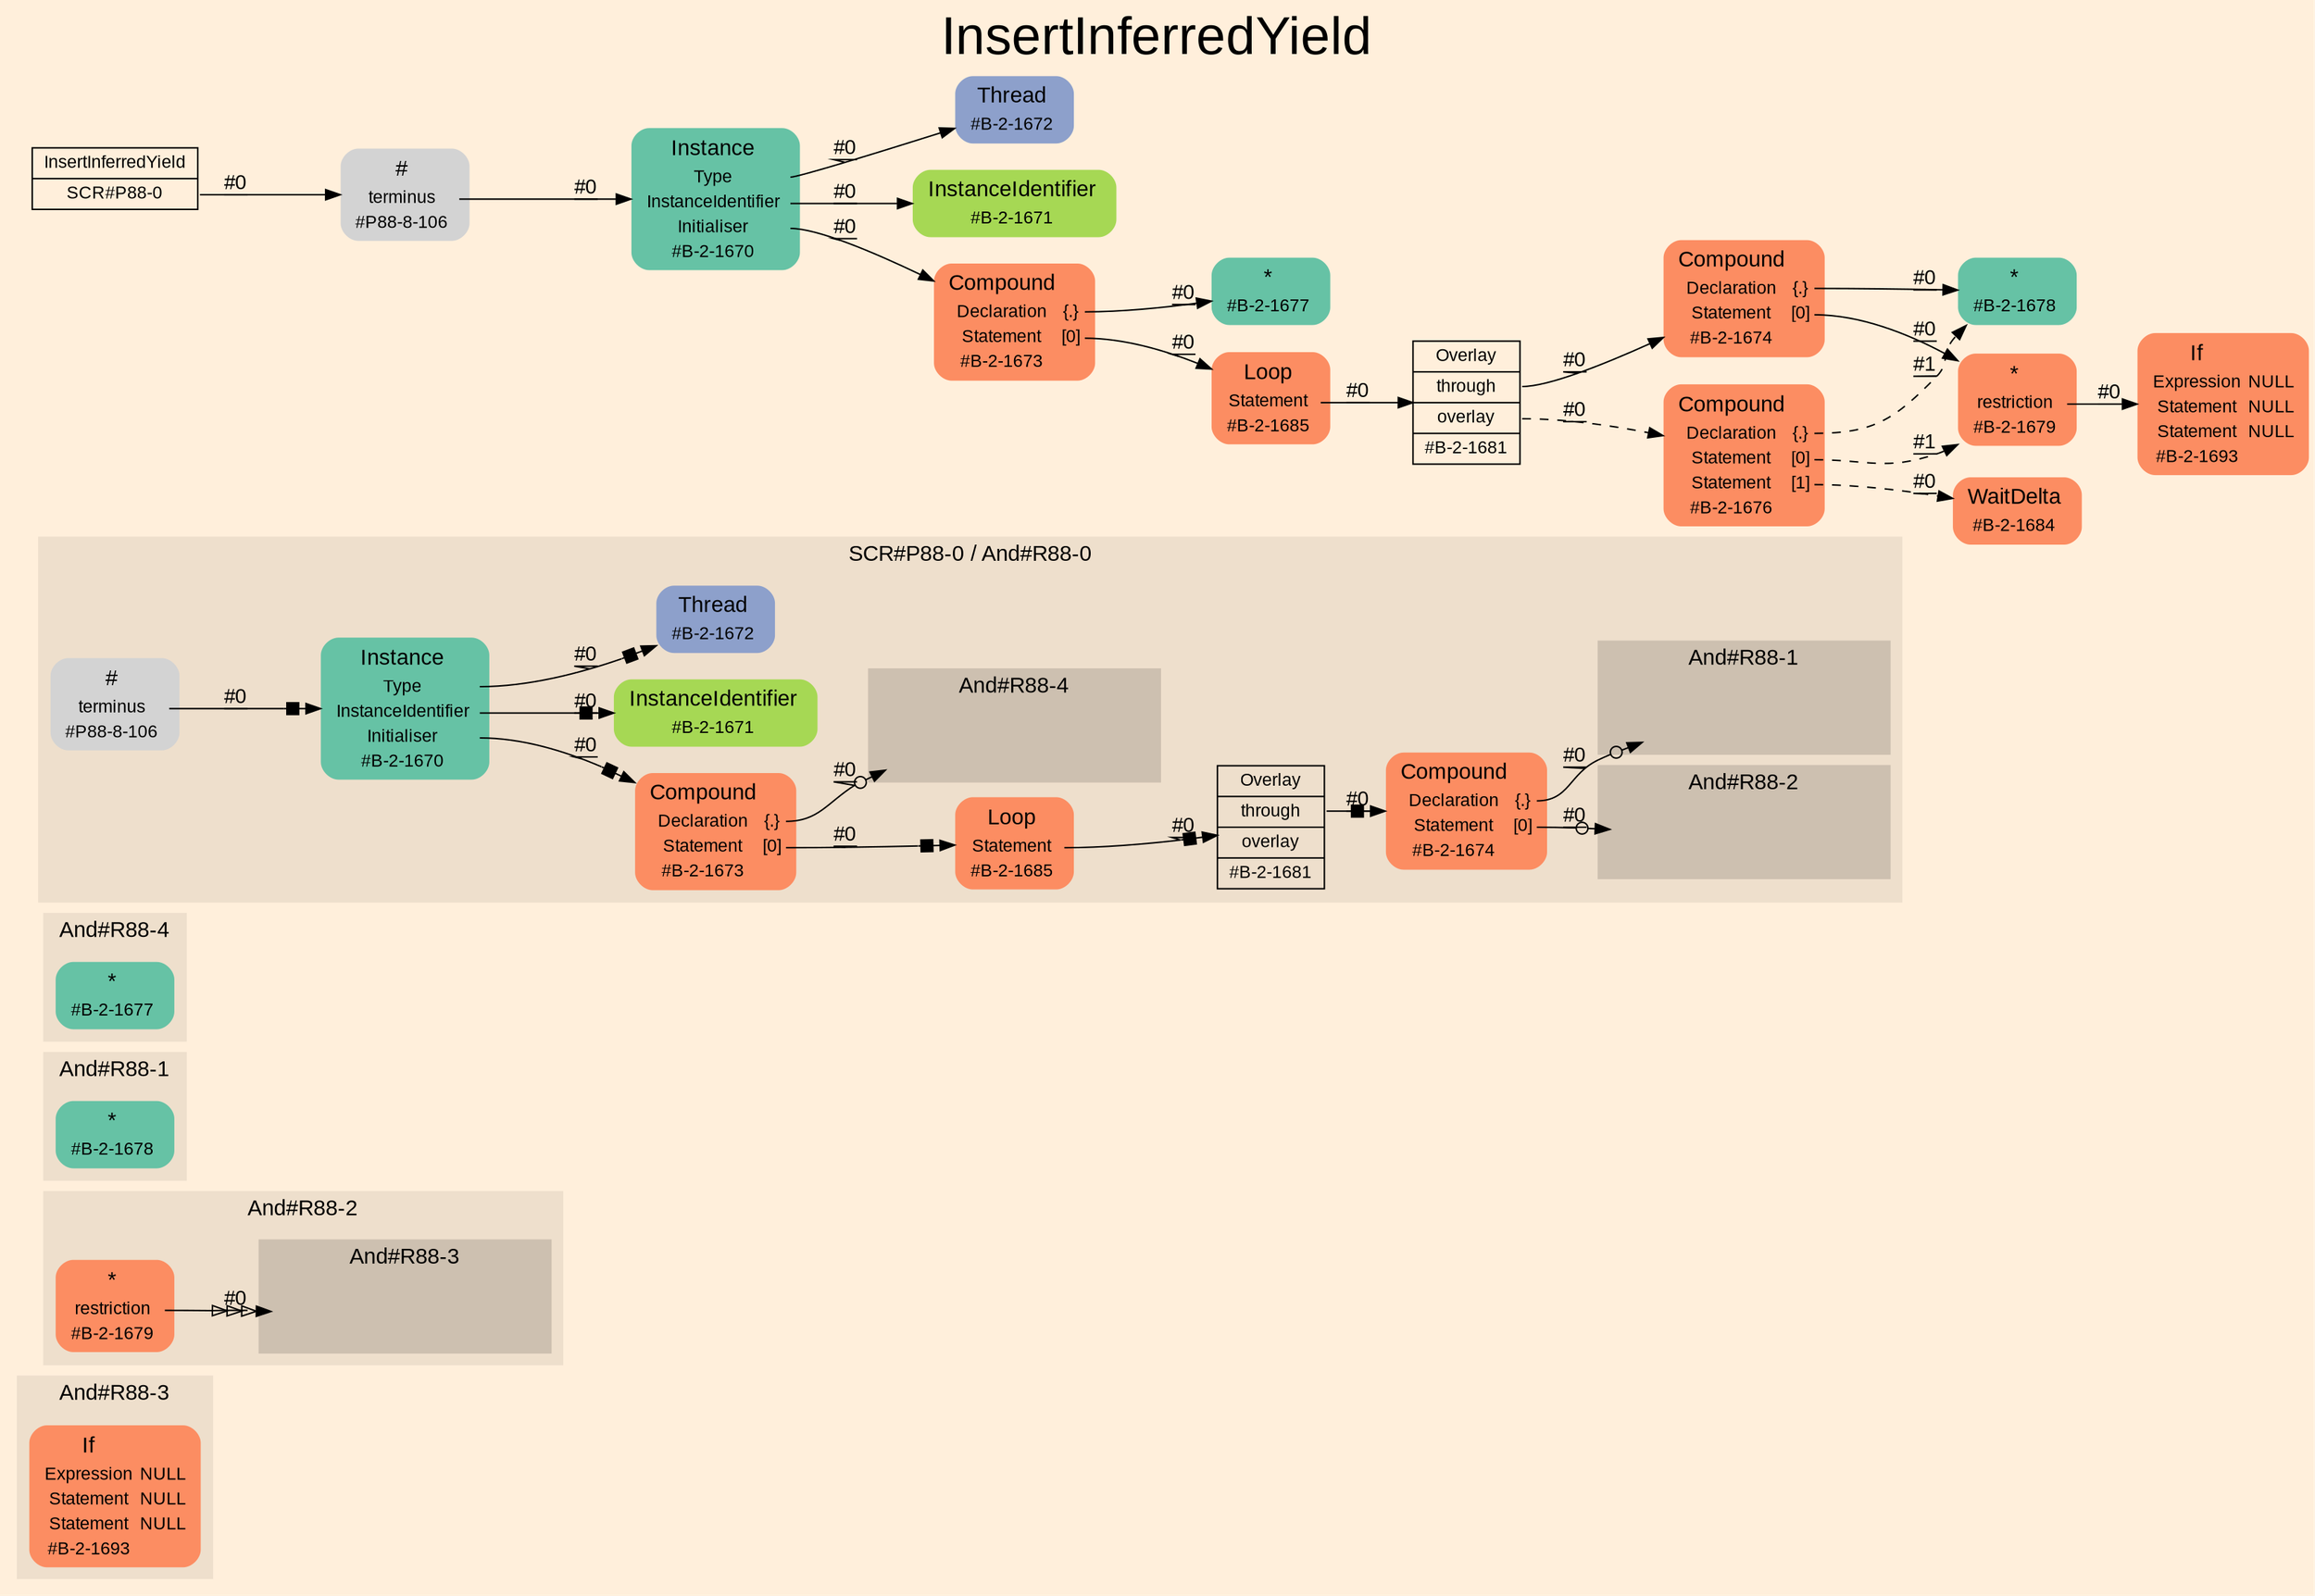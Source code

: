 digraph "InsertInferredYield" {
label = "InsertInferredYield"
labelloc = t
fontsize = "36"
graph [
    rankdir = "LR"
    ranksep = 0.3
    bgcolor = antiquewhite1
    color = black
    fontcolor = black
    fontname = "Arial"
];
node [
    fontname = "Arial"
];
edge [
    fontname = "Arial"
];

// -------------------- figure And#R88-3 --------------------
// -------- region And#R88-3 ----------
subgraph "clusterAnd#R88-3" {
    label = "And#R88-3"
    style = "filled"
    color = antiquewhite2
    fontsize = "15"
    // -------- block And#R88-3[#B-2-1693] ----------
    "And#R88-3[#B-2-1693]" [
        shape = "plaintext"
        fillcolor = "/set28/2"
        label = <<TABLE BORDER="0" CELLBORDER="0" CELLSPACING="0">
         <TR><TD><FONT POINT-SIZE="15.0">If</FONT></TD><TD></TD></TR>
         <TR><TD>Expression</TD><TD PORT="port0">NULL</TD></TR>
         <TR><TD>Statement</TD><TD PORT="port1">NULL</TD></TR>
         <TR><TD>Statement</TD><TD PORT="port2">NULL</TD></TR>
         <TR><TD>#B-2-1693</TD><TD PORT="port3"></TD></TR>
        </TABLE>>
        style = "rounded,filled"
        fontsize = "12"
    ];
    
}


// -------------------- figure And#R88-2 --------------------
// -------- region And#R88-2 ----------
subgraph "clusterAnd#R88-2" {
    label = "And#R88-2"
    style = "filled"
    color = antiquewhite2
    fontsize = "15"
    // -------- block And#R88-2[#B-2-1679] ----------
    "And#R88-2[#B-2-1679]" [
        shape = "plaintext"
        fillcolor = "/set28/2"
        label = <<TABLE BORDER="0" CELLBORDER="0" CELLSPACING="0">
         <TR><TD><FONT POINT-SIZE="15.0">*</FONT></TD><TD></TD></TR>
         <TR><TD>restriction</TD><TD PORT="port0"></TD></TR>
         <TR><TD>#B-2-1679</TD><TD PORT="port1"></TD></TR>
        </TABLE>>
        style = "rounded,filled"
        fontsize = "12"
    ];
    
    "And#R88-2[#B-2-1679]":port0 -> "#0->And#R88-2[#B-2-1693]" [
        arrowhead="normalonormalonormalonormal"
        label = "#0"
        decorate = true
        color = black
        fontcolor = black
    ];
    
    // -------- region And#R88-2[And#R88-3] ----------
    subgraph "clusterAnd#R88-2[And#R88-3]" {
        label = "And#R88-3"
        style = "filled"
        color = antiquewhite3
        fontsize = "15"
        // -------- block #0->And#R88-2[#B-2-1693] ----------
        "#0->And#R88-2[#B-2-1693]" [
            shape = "none"
            style = "invisible"
        ];
        
    }
    
}


// -------------------- figure And#R88-1 --------------------
// -------- region And#R88-1 ----------
subgraph "clusterAnd#R88-1" {
    label = "And#R88-1"
    style = "filled"
    color = antiquewhite2
    fontsize = "15"
    // -------- block And#R88-1[#B-2-1678] ----------
    "And#R88-1[#B-2-1678]" [
        shape = "plaintext"
        fillcolor = "/set28/1"
        label = <<TABLE BORDER="0" CELLBORDER="0" CELLSPACING="0">
         <TR><TD><FONT POINT-SIZE="15.0">*</FONT></TD><TD></TD></TR>
         <TR><TD>#B-2-1678</TD><TD PORT="port0"></TD></TR>
        </TABLE>>
        style = "rounded,filled"
        fontsize = "12"
    ];
    
}


// -------------------- figure And#R88-4 --------------------
// -------- region And#R88-4 ----------
subgraph "clusterAnd#R88-4" {
    label = "And#R88-4"
    style = "filled"
    color = antiquewhite2
    fontsize = "15"
    // -------- block And#R88-4[#B-2-1677] ----------
    "And#R88-4[#B-2-1677]" [
        shape = "plaintext"
        fillcolor = "/set28/1"
        label = <<TABLE BORDER="0" CELLBORDER="0" CELLSPACING="0">
         <TR><TD><FONT POINT-SIZE="15.0">*</FONT></TD><TD></TD></TR>
         <TR><TD>#B-2-1677</TD><TD PORT="port0"></TD></TR>
        </TABLE>>
        style = "rounded,filled"
        fontsize = "12"
    ];
    
}


// -------------------- figure And#R88-0 --------------------
// -------- region And#R88-0 ----------
subgraph "clusterAnd#R88-0" {
    label = "SCR#P88-0 / And#R88-0"
    style = "filled"
    color = antiquewhite2
    fontsize = "15"
    // -------- block And#R88-0[#B-2-1673] ----------
    "And#R88-0[#B-2-1673]" [
        shape = "plaintext"
        fillcolor = "/set28/2"
        label = <<TABLE BORDER="0" CELLBORDER="0" CELLSPACING="0">
         <TR><TD><FONT POINT-SIZE="15.0">Compound</FONT></TD><TD></TD></TR>
         <TR><TD>Declaration</TD><TD PORT="port0">{.}</TD></TR>
         <TR><TD>Statement</TD><TD PORT="port1">[0]</TD></TR>
         <TR><TD>#B-2-1673</TD><TD PORT="port2"></TD></TR>
        </TABLE>>
        style = "rounded,filled"
        fontsize = "12"
    ];
    
    "And#R88-0[#B-2-1673]":port0 -> "#0->And#R88-0[#B-2-1677]" [
        arrowhead="normalnoneodot"
        label = "#0"
        decorate = true
        color = black
        fontcolor = black
    ];
    
    "And#R88-0[#B-2-1673]":port1 -> "And#R88-0[#B-2-1685]" [
        arrowhead="normalnonebox"
        label = "#0"
        decorate = true
        color = black
        fontcolor = black
    ];
    
    // -------- block And#R88-0[#B-2-1670] ----------
    "And#R88-0[#B-2-1670]" [
        shape = "plaintext"
        fillcolor = "/set28/1"
        label = <<TABLE BORDER="0" CELLBORDER="0" CELLSPACING="0">
         <TR><TD><FONT POINT-SIZE="15.0">Instance</FONT></TD><TD></TD></TR>
         <TR><TD>Type</TD><TD PORT="port0"></TD></TR>
         <TR><TD>InstanceIdentifier</TD><TD PORT="port1"></TD></TR>
         <TR><TD>Initialiser</TD><TD PORT="port2"></TD></TR>
         <TR><TD>#B-2-1670</TD><TD PORT="port3"></TD></TR>
        </TABLE>>
        style = "rounded,filled"
        fontsize = "12"
    ];
    
    "And#R88-0[#B-2-1670]":port0 -> "And#R88-0[#B-2-1672]" [
        arrowhead="normalnonebox"
        label = "#0"
        decorate = true
        color = black
        fontcolor = black
    ];
    
    "And#R88-0[#B-2-1670]":port1 -> "And#R88-0[#B-2-1671]" [
        arrowhead="normalnonebox"
        label = "#0"
        decorate = true
        color = black
        fontcolor = black
    ];
    
    "And#R88-0[#B-2-1670]":port2 -> "And#R88-0[#B-2-1673]" [
        arrowhead="normalnonebox"
        label = "#0"
        decorate = true
        color = black
        fontcolor = black
    ];
    
    // -------- block And#R88-0[#B-2-1671] ----------
    "And#R88-0[#B-2-1671]" [
        shape = "plaintext"
        fillcolor = "/set28/5"
        label = <<TABLE BORDER="0" CELLBORDER="0" CELLSPACING="0">
         <TR><TD><FONT POINT-SIZE="15.0">InstanceIdentifier</FONT></TD><TD></TD></TR>
         <TR><TD>#B-2-1671</TD><TD PORT="port0"></TD></TR>
        </TABLE>>
        style = "rounded,filled"
        fontsize = "12"
    ];
    
    // -------- block And#R88-0[#B-2-1672] ----------
    "And#R88-0[#B-2-1672]" [
        shape = "plaintext"
        fillcolor = "/set28/3"
        label = <<TABLE BORDER="0" CELLBORDER="0" CELLSPACING="0">
         <TR><TD><FONT POINT-SIZE="15.0">Thread</FONT></TD><TD></TD></TR>
         <TR><TD>#B-2-1672</TD><TD PORT="port0"></TD></TR>
        </TABLE>>
        style = "rounded,filled"
        fontsize = "12"
    ];
    
    // -------- block And#R88-0[#B-2-1674] ----------
    "And#R88-0[#B-2-1674]" [
        shape = "plaintext"
        fillcolor = "/set28/2"
        label = <<TABLE BORDER="0" CELLBORDER="0" CELLSPACING="0">
         <TR><TD><FONT POINT-SIZE="15.0">Compound</FONT></TD><TD></TD></TR>
         <TR><TD>Declaration</TD><TD PORT="port0">{.}</TD></TR>
         <TR><TD>Statement</TD><TD PORT="port1">[0]</TD></TR>
         <TR><TD>#B-2-1674</TD><TD PORT="port2"></TD></TR>
        </TABLE>>
        style = "rounded,filled"
        fontsize = "12"
    ];
    
    "And#R88-0[#B-2-1674]":port0 -> "#0->And#R88-0[#B-2-1678]" [
        arrowhead="normalnoneodot"
        label = "#0"
        decorate = true
        color = black
        fontcolor = black
    ];
    
    "And#R88-0[#B-2-1674]":port1 -> "#0->And#R88-0[#B-2-1679]" [
        arrowhead="normalnoneodot"
        label = "#0"
        decorate = true
        color = black
        fontcolor = black
    ];
    
    // -------- block And#R88-0[#B-2-1681] ----------
    "And#R88-0[#B-2-1681]" [
        shape = "record"
        fillcolor = antiquewhite2
        label = "<fixed> Overlay | <port0> through | <port1> overlay | <port2> #B-2-1681"
        style = "filled"
        fontsize = "12"
        color = black
        fontcolor = black
    ];
    
    "And#R88-0[#B-2-1681]":port0 -> "And#R88-0[#B-2-1674]" [
        arrowhead="normalnonebox"
        label = "#0"
        decorate = true
        color = black
        fontcolor = black
    ];
    
    // -------- block And#R88-0[#B-2-1685] ----------
    "And#R88-0[#B-2-1685]" [
        shape = "plaintext"
        fillcolor = "/set28/2"
        label = <<TABLE BORDER="0" CELLBORDER="0" CELLSPACING="0">
         <TR><TD><FONT POINT-SIZE="15.0">Loop</FONT></TD><TD></TD></TR>
         <TR><TD>Statement</TD><TD PORT="port0"></TD></TR>
         <TR><TD>#B-2-1685</TD><TD PORT="port1"></TD></TR>
        </TABLE>>
        style = "rounded,filled"
        fontsize = "12"
    ];
    
    "And#R88-0[#B-2-1685]":port0 -> "And#R88-0[#B-2-1681]" [
        arrowhead="normalnonebox"
        label = "#0"
        decorate = true
        color = black
        fontcolor = black
    ];
    
    // -------- block And#R88-0[#P88-8-106] ----------
    "And#R88-0[#P88-8-106]" [
        shape = "plaintext"
        label = <<TABLE BORDER="0" CELLBORDER="0" CELLSPACING="0">
         <TR><TD><FONT POINT-SIZE="15.0">#</FONT></TD><TD></TD></TR>
         <TR><TD>terminus</TD><TD PORT="port0"></TD></TR>
         <TR><TD>#P88-8-106</TD><TD PORT="port1"></TD></TR>
        </TABLE>>
        style = "rounded,filled"
        fontsize = "12"
    ];
    
    "And#R88-0[#P88-8-106]":port0 -> "And#R88-0[#B-2-1670]" [
        arrowhead="normalnonebox"
        label = "#0"
        decorate = true
        color = black
        fontcolor = black
    ];
    
    // -------- region And#R88-0[And#R88-4] ----------
    subgraph "clusterAnd#R88-0[And#R88-4]" {
        label = "And#R88-4"
        style = "filled"
        color = antiquewhite3
        fontsize = "15"
        // -------- block #0->And#R88-0[#B-2-1677] ----------
        "#0->And#R88-0[#B-2-1677]" [
            shape = "none"
            style = "invisible"
        ];
        
    }
    
    // -------- region And#R88-0[And#R88-1] ----------
    subgraph "clusterAnd#R88-0[And#R88-1]" {
        label = "And#R88-1"
        style = "filled"
        color = antiquewhite3
        fontsize = "15"
        // -------- block #0->And#R88-0[#B-2-1678] ----------
        "#0->And#R88-0[#B-2-1678]" [
            shape = "none"
            style = "invisible"
        ];
        
    }
    
    // -------- region And#R88-0[And#R88-2] ----------
    subgraph "clusterAnd#R88-0[And#R88-2]" {
        label = "And#R88-2"
        style = "filled"
        color = antiquewhite3
        fontsize = "15"
        // -------- block #0->And#R88-0[#B-2-1679] ----------
        "#0->And#R88-0[#B-2-1679]" [
            shape = "none"
            style = "invisible"
        ];
        
    }
    
}


// -------------------- transformation figure --------------------
// -------- block CR#P88-0 ----------
"CR#P88-0" [
    shape = "record"
    fillcolor = antiquewhite1
    label = "<fixed> InsertInferredYield | <port0> SCR#P88-0"
    style = "filled"
    fontsize = "12"
    color = black
    fontcolor = black
];

"CR#P88-0":port0 -> "#P88-8-106" [
    label = "#0"
    decorate = true
    color = black
    fontcolor = black
];

// -------- block #P88-8-106 ----------
"#P88-8-106" [
    shape = "plaintext"
    label = <<TABLE BORDER="0" CELLBORDER="0" CELLSPACING="0">
     <TR><TD><FONT POINT-SIZE="15.0">#</FONT></TD><TD></TD></TR>
     <TR><TD>terminus</TD><TD PORT="port0"></TD></TR>
     <TR><TD>#P88-8-106</TD><TD PORT="port1"></TD></TR>
    </TABLE>>
    style = "rounded,filled"
    fontsize = "12"
];

"#P88-8-106":port0 -> "#B-2-1670" [
    label = "#0"
    decorate = true
    color = black
    fontcolor = black
];

// -------- block #B-2-1670 ----------
"#B-2-1670" [
    shape = "plaintext"
    fillcolor = "/set28/1"
    label = <<TABLE BORDER="0" CELLBORDER="0" CELLSPACING="0">
     <TR><TD><FONT POINT-SIZE="15.0">Instance</FONT></TD><TD></TD></TR>
     <TR><TD>Type</TD><TD PORT="port0"></TD></TR>
     <TR><TD>InstanceIdentifier</TD><TD PORT="port1"></TD></TR>
     <TR><TD>Initialiser</TD><TD PORT="port2"></TD></TR>
     <TR><TD>#B-2-1670</TD><TD PORT="port3"></TD></TR>
    </TABLE>>
    style = "rounded,filled"
    fontsize = "12"
];

"#B-2-1670":port0 -> "#B-2-1672" [
    label = "#0"
    decorate = true
    color = black
    fontcolor = black
];

"#B-2-1670":port1 -> "#B-2-1671" [
    label = "#0"
    decorate = true
    color = black
    fontcolor = black
];

"#B-2-1670":port2 -> "#B-2-1673" [
    label = "#0"
    decorate = true
    color = black
    fontcolor = black
];

// -------- block #B-2-1672 ----------
"#B-2-1672" [
    shape = "plaintext"
    fillcolor = "/set28/3"
    label = <<TABLE BORDER="0" CELLBORDER="0" CELLSPACING="0">
     <TR><TD><FONT POINT-SIZE="15.0">Thread</FONT></TD><TD></TD></TR>
     <TR><TD>#B-2-1672</TD><TD PORT="port0"></TD></TR>
    </TABLE>>
    style = "rounded,filled"
    fontsize = "12"
];

// -------- block #B-2-1671 ----------
"#B-2-1671" [
    shape = "plaintext"
    fillcolor = "/set28/5"
    label = <<TABLE BORDER="0" CELLBORDER="0" CELLSPACING="0">
     <TR><TD><FONT POINT-SIZE="15.0">InstanceIdentifier</FONT></TD><TD></TD></TR>
     <TR><TD>#B-2-1671</TD><TD PORT="port0"></TD></TR>
    </TABLE>>
    style = "rounded,filled"
    fontsize = "12"
];

// -------- block #B-2-1673 ----------
"#B-2-1673" [
    shape = "plaintext"
    fillcolor = "/set28/2"
    label = <<TABLE BORDER="0" CELLBORDER="0" CELLSPACING="0">
     <TR><TD><FONT POINT-SIZE="15.0">Compound</FONT></TD><TD></TD></TR>
     <TR><TD>Declaration</TD><TD PORT="port0">{.}</TD></TR>
     <TR><TD>Statement</TD><TD PORT="port1">[0]</TD></TR>
     <TR><TD>#B-2-1673</TD><TD PORT="port2"></TD></TR>
    </TABLE>>
    style = "rounded,filled"
    fontsize = "12"
];

"#B-2-1673":port0 -> "#B-2-1677" [
    label = "#0"
    decorate = true
    color = black
    fontcolor = black
];

"#B-2-1673":port1 -> "#B-2-1685" [
    label = "#0"
    decorate = true
    color = black
    fontcolor = black
];

// -------- block #B-2-1677 ----------
"#B-2-1677" [
    shape = "plaintext"
    fillcolor = "/set28/1"
    label = <<TABLE BORDER="0" CELLBORDER="0" CELLSPACING="0">
     <TR><TD><FONT POINT-SIZE="15.0">*</FONT></TD><TD></TD></TR>
     <TR><TD>#B-2-1677</TD><TD PORT="port0"></TD></TR>
    </TABLE>>
    style = "rounded,filled"
    fontsize = "12"
];

// -------- block #B-2-1685 ----------
"#B-2-1685" [
    shape = "plaintext"
    fillcolor = "/set28/2"
    label = <<TABLE BORDER="0" CELLBORDER="0" CELLSPACING="0">
     <TR><TD><FONT POINT-SIZE="15.0">Loop</FONT></TD><TD></TD></TR>
     <TR><TD>Statement</TD><TD PORT="port0"></TD></TR>
     <TR><TD>#B-2-1685</TD><TD PORT="port1"></TD></TR>
    </TABLE>>
    style = "rounded,filled"
    fontsize = "12"
];

"#B-2-1685":port0 -> "#B-2-1681" [
    label = "#0"
    decorate = true
    color = black
    fontcolor = black
];

// -------- block #B-2-1681 ----------
"#B-2-1681" [
    shape = "record"
    fillcolor = antiquewhite1
    label = "<fixed> Overlay | <port0> through | <port1> overlay | <port2> #B-2-1681"
    style = "filled"
    fontsize = "12"
    color = black
    fontcolor = black
];

"#B-2-1681":port0 -> "#B-2-1674" [
    label = "#0"
    decorate = true
    color = black
    fontcolor = black
];

"#B-2-1681":port1 -> "#B-2-1676" [
    style="dashed"
    label = "#0"
    decorate = true
    color = black
    fontcolor = black
];

// -------- block #B-2-1674 ----------
"#B-2-1674" [
    shape = "plaintext"
    fillcolor = "/set28/2"
    label = <<TABLE BORDER="0" CELLBORDER="0" CELLSPACING="0">
     <TR><TD><FONT POINT-SIZE="15.0">Compound</FONT></TD><TD></TD></TR>
     <TR><TD>Declaration</TD><TD PORT="port0">{.}</TD></TR>
     <TR><TD>Statement</TD><TD PORT="port1">[0]</TD></TR>
     <TR><TD>#B-2-1674</TD><TD PORT="port2"></TD></TR>
    </TABLE>>
    style = "rounded,filled"
    fontsize = "12"
];

"#B-2-1674":port0 -> "#B-2-1678" [
    label = "#0"
    decorate = true
    color = black
    fontcolor = black
];

"#B-2-1674":port1 -> "#B-2-1679" [
    label = "#0"
    decorate = true
    color = black
    fontcolor = black
];

// -------- block #B-2-1678 ----------
"#B-2-1678" [
    shape = "plaintext"
    fillcolor = "/set28/1"
    label = <<TABLE BORDER="0" CELLBORDER="0" CELLSPACING="0">
     <TR><TD><FONT POINT-SIZE="15.0">*</FONT></TD><TD></TD></TR>
     <TR><TD>#B-2-1678</TD><TD PORT="port0"></TD></TR>
    </TABLE>>
    style = "rounded,filled"
    fontsize = "12"
];

// -------- block #B-2-1679 ----------
"#B-2-1679" [
    shape = "plaintext"
    fillcolor = "/set28/2"
    label = <<TABLE BORDER="0" CELLBORDER="0" CELLSPACING="0">
     <TR><TD><FONT POINT-SIZE="15.0">*</FONT></TD><TD></TD></TR>
     <TR><TD>restriction</TD><TD PORT="port0"></TD></TR>
     <TR><TD>#B-2-1679</TD><TD PORT="port1"></TD></TR>
    </TABLE>>
    style = "rounded,filled"
    fontsize = "12"
];

"#B-2-1679":port0 -> "#B-2-1693" [
    label = "#0"
    decorate = true
    color = black
    fontcolor = black
];

// -------- block #B-2-1693 ----------
"#B-2-1693" [
    shape = "plaintext"
    fillcolor = "/set28/2"
    label = <<TABLE BORDER="0" CELLBORDER="0" CELLSPACING="0">
     <TR><TD><FONT POINT-SIZE="15.0">If</FONT></TD><TD></TD></TR>
     <TR><TD>Expression</TD><TD PORT="port0">NULL</TD></TR>
     <TR><TD>Statement</TD><TD PORT="port1">NULL</TD></TR>
     <TR><TD>Statement</TD><TD PORT="port2">NULL</TD></TR>
     <TR><TD>#B-2-1693</TD><TD PORT="port3"></TD></TR>
    </TABLE>>
    style = "rounded,filled"
    fontsize = "12"
];

// -------- block #B-2-1676 ----------
"#B-2-1676" [
    shape = "plaintext"
    fillcolor = "/set28/2"
    label = <<TABLE BORDER="0" CELLBORDER="0" CELLSPACING="0">
     <TR><TD><FONT POINT-SIZE="15.0">Compound</FONT></TD><TD></TD></TR>
     <TR><TD>Declaration</TD><TD PORT="port0">{.}</TD></TR>
     <TR><TD>Statement</TD><TD PORT="port1">[0]</TD></TR>
     <TR><TD>Statement</TD><TD PORT="port2">[1]</TD></TR>
     <TR><TD>#B-2-1676</TD><TD PORT="port3"></TD></TR>
    </TABLE>>
    style = "rounded,filled"
    fontsize = "12"
];

"#B-2-1676":port0 -> "#B-2-1678" [
    style="dashed"
    label = "#1"
    decorate = true
    color = black
    fontcolor = black
];

"#B-2-1676":port1 -> "#B-2-1679" [
    style="dashed"
    label = "#1"
    decorate = true
    color = black
    fontcolor = black
];

"#B-2-1676":port2 -> "#B-2-1684" [
    style="dashed"
    label = "#0"
    decorate = true
    color = black
    fontcolor = black
];

// -------- block #B-2-1684 ----------
"#B-2-1684" [
    shape = "plaintext"
    fillcolor = "/set28/2"
    label = <<TABLE BORDER="0" CELLBORDER="0" CELLSPACING="0">
     <TR><TD><FONT POINT-SIZE="15.0">WaitDelta</FONT></TD><TD></TD></TR>
     <TR><TD>#B-2-1684</TD><TD PORT="port0"></TD></TR>
    </TABLE>>
    style = "rounded,filled"
    fontsize = "12"
];


}
